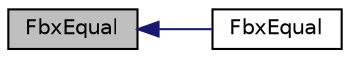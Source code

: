 digraph "FbxEqual"
{
  edge [fontname="Helvetica",fontsize="10",labelfontname="Helvetica",labelfontsize="10"];
  node [fontname="Helvetica",fontsize="10",shape=record];
  rankdir="LR";
  Node81 [label="FbxEqual",height=0.2,width=0.4,color="black", fillcolor="grey75", style="filled", fontcolor="black"];
  Node81 -> Node82 [dir="back",color="midnightblue",fontsize="10",style="solid",fontname="Helvetica"];
  Node82 [label="FbxEqual",height=0.2,width=0.4,color="black", fillcolor="white", style="filled",URL="$fbxmath_8h.html#a36b9a086e1a2a22e83c2a003e19129a8"];
}
